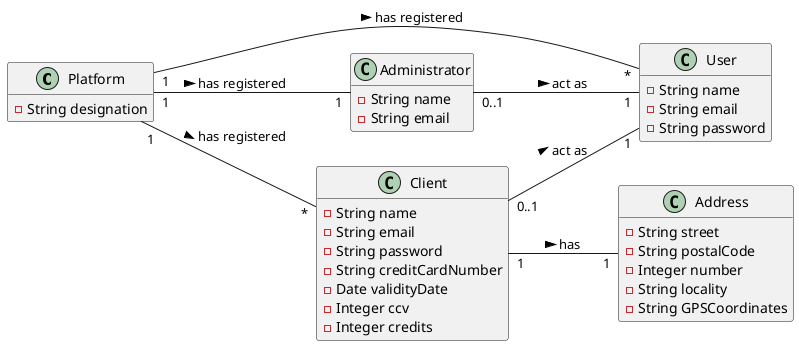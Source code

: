 @startuml

hide methods
left to right direction

class Platform {
  -String designation
}

class User {
  -String name
  -String email
  -String password
}

class Administrator {
  -String name
  -String email
}



class Client {
  -String name
  -String email
  -String password
  -String creditCardNumber
  -Date validityDate
  -Integer ccv
  -Integer credits
}

class Address {
  -String street
  -String postalCode
  -Integer number
  -String locality
  -String GPSCoordinates
}

Platform "1" -- "1" Administrator : has registered >
Platform "1" -- "*" User : has registered >
Platform "1" -- "*" Client : has registered >

Administrator "0..1" -- "1" User : act as >

Client "0..1" -- "1" User : act as >
Client "1" -- "1" Address : has >

@enduml
